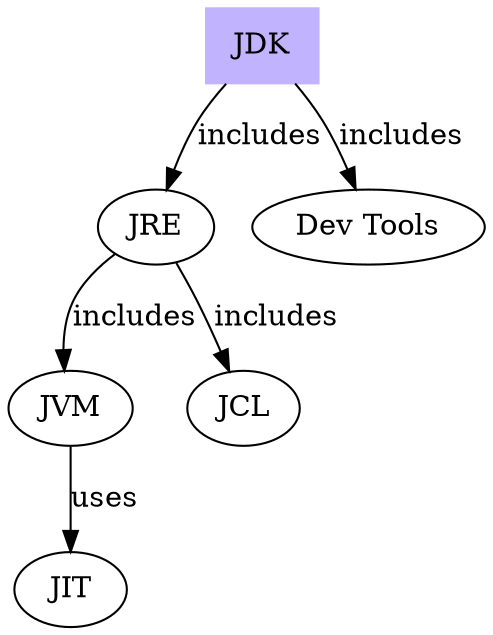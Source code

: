digraph JavaPlatform {
  "JDK" [shape=box, style=filled, color=".7 .3 1.0"]
  "JDK" -> "JRE" [label="includes"]
  "JDK" -> "Dev Tools" [label="includes"]
  "JRE" -> "JVM" [label="includes"]
  "JRE" -> "JCL" [label="includes"]
  "JVM" -> "JIT" [label="uses"]
}

/**
JVM is a virtual simulation of a physical computer. It executes Java bytecode.
JRE includes JVM and standard libraries(JCL). It is needed to run compiled programs.
JDK includes JRE and development tools(compiler, debugger, archiver). It is needed to develop programs.
JIT (just-in-time) compilation translates Java bytecode into machine code while the application is running. JIT improves performance
*/